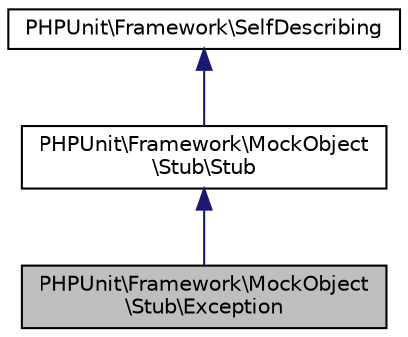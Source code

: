 digraph "PHPUnit\Framework\MockObject\Stub\Exception"
{
  edge [fontname="Helvetica",fontsize="10",labelfontname="Helvetica",labelfontsize="10"];
  node [fontname="Helvetica",fontsize="10",shape=record];
  Node3 [label="PHPUnit\\Framework\\MockObject\l\\Stub\\Exception",height=0.2,width=0.4,color="black", fillcolor="grey75", style="filled", fontcolor="black"];
  Node4 -> Node3 [dir="back",color="midnightblue",fontsize="10",style="solid",fontname="Helvetica"];
  Node4 [label="PHPUnit\\Framework\\MockObject\l\\Stub\\Stub",height=0.2,width=0.4,color="black", fillcolor="white", style="filled",URL="$interfacePHPUnit_1_1Framework_1_1MockObject_1_1Stub_1_1Stub.html"];
  Node5 -> Node4 [dir="back",color="midnightblue",fontsize="10",style="solid",fontname="Helvetica"];
  Node5 [label="PHPUnit\\Framework\\SelfDescribing",height=0.2,width=0.4,color="black", fillcolor="white", style="filled",URL="$interfacePHPUnit_1_1Framework_1_1SelfDescribing.html"];
}
